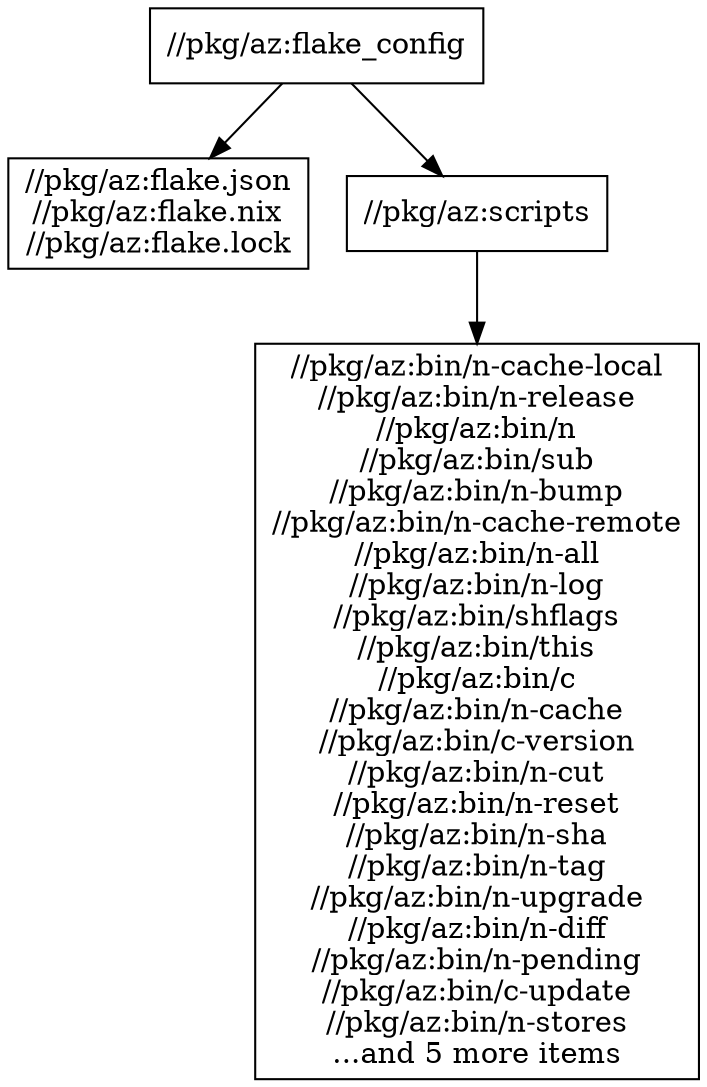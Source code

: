 digraph mygraph {
  node [shape=box];
  "//pkg/az:flake_config"
  "//pkg/az:flake_config" -> "//pkg/az:flake.json\n//pkg/az:flake.nix\n//pkg/az:flake.lock"
  "//pkg/az:flake_config" -> "//pkg/az:scripts"
  "//pkg/az:flake.json\n//pkg/az:flake.nix\n//pkg/az:flake.lock"
  "//pkg/az:scripts"
  "//pkg/az:scripts" -> "//pkg/az:bin/n-cache-local\n//pkg/az:bin/n-release\n//pkg/az:bin/n\n//pkg/az:bin/sub\n//pkg/az:bin/n-bump\n//pkg/az:bin/n-cache-remote\n//pkg/az:bin/n-all\n//pkg/az:bin/n-log\n//pkg/az:bin/shflags\n//pkg/az:bin/this\n//pkg/az:bin/c\n//pkg/az:bin/n-cache\n//pkg/az:bin/c-version\n//pkg/az:bin/n-cut\n//pkg/az:bin/n-reset\n//pkg/az:bin/n-sha\n//pkg/az:bin/n-tag\n//pkg/az:bin/n-upgrade\n//pkg/az:bin/n-diff\n//pkg/az:bin/n-pending\n//pkg/az:bin/c-update\n//pkg/az:bin/n-stores\n...and 5 more items"
  "//pkg/az:bin/n-cache-local\n//pkg/az:bin/n-release\n//pkg/az:bin/n\n//pkg/az:bin/sub\n//pkg/az:bin/n-bump\n//pkg/az:bin/n-cache-remote\n//pkg/az:bin/n-all\n//pkg/az:bin/n-log\n//pkg/az:bin/shflags\n//pkg/az:bin/this\n//pkg/az:bin/c\n//pkg/az:bin/n-cache\n//pkg/az:bin/c-version\n//pkg/az:bin/n-cut\n//pkg/az:bin/n-reset\n//pkg/az:bin/n-sha\n//pkg/az:bin/n-tag\n//pkg/az:bin/n-upgrade\n//pkg/az:bin/n-diff\n//pkg/az:bin/n-pending\n//pkg/az:bin/c-update\n//pkg/az:bin/n-stores\n...and 5 more items"
}
